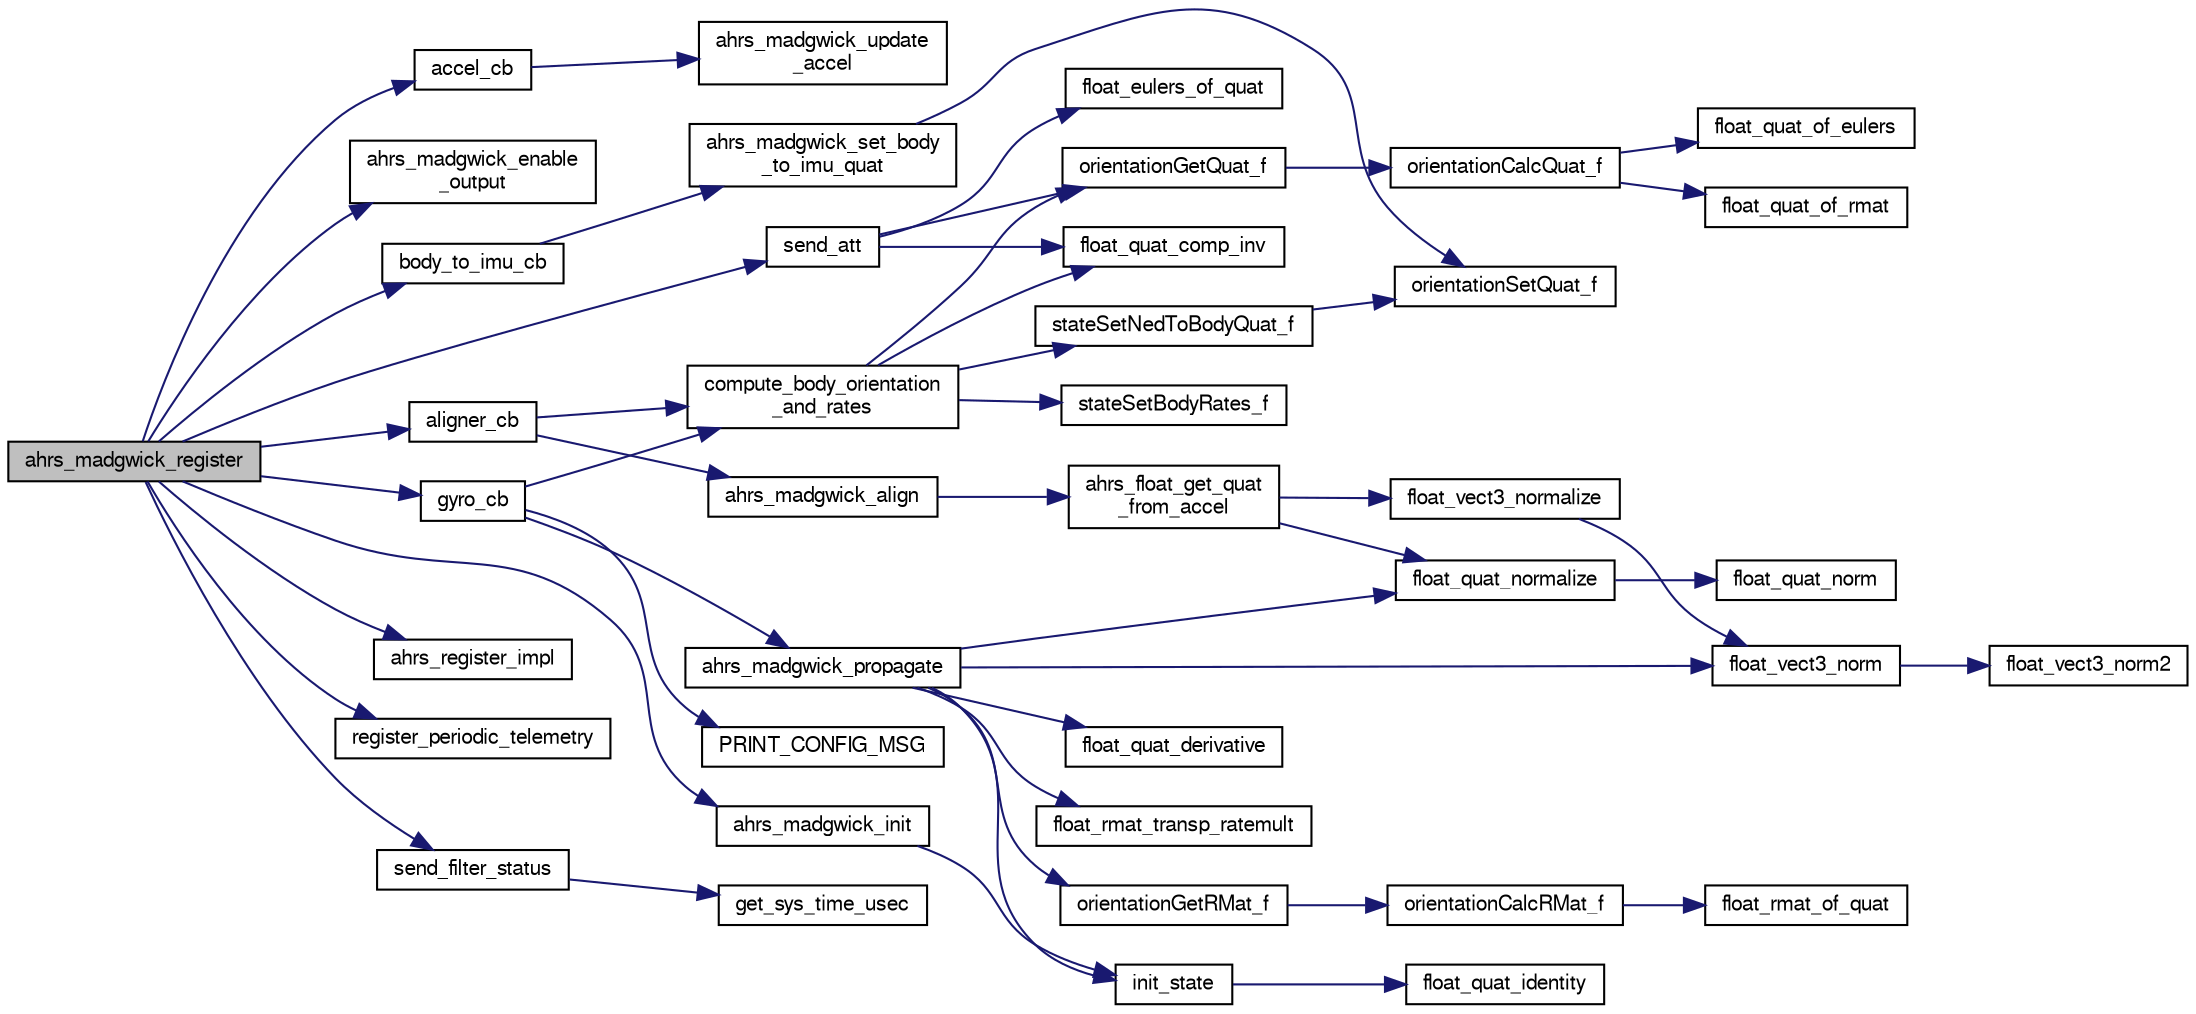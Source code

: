 digraph "ahrs_madgwick_register"
{
  edge [fontname="FreeSans",fontsize="10",labelfontname="FreeSans",labelfontsize="10"];
  node [fontname="FreeSans",fontsize="10",shape=record];
  rankdir="LR";
  Node1 [label="ahrs_madgwick_register",height=0.2,width=0.4,color="black", fillcolor="grey75", style="filled", fontcolor="black"];
  Node1 -> Node2 [color="midnightblue",fontsize="10",style="solid",fontname="FreeSans"];
  Node2 [label="accel_cb",height=0.2,width=0.4,color="black", fillcolor="white", style="filled",URL="$ahrs__madgwick__wrapper_8c.html#aacd6b1869f263f90a6f1fbe777a87793"];
  Node2 -> Node3 [color="midnightblue",fontsize="10",style="solid",fontname="FreeSans"];
  Node3 [label="ahrs_madgwick_update\l_accel",height=0.2,width=0.4,color="black", fillcolor="white", style="filled",URL="$ahrs__madgwick_8c.html#a6cffc31c9a5475cd6724c3a6039a78b0"];
  Node1 -> Node4 [color="midnightblue",fontsize="10",style="solid",fontname="FreeSans"];
  Node4 [label="ahrs_madgwick_enable\l_output",height=0.2,width=0.4,color="black", fillcolor="white", style="filled",URL="$ahrs__madgwick__wrapper_8c.html#aa04b7bbfc185c404c83818e2933d386c"];
  Node1 -> Node5 [color="midnightblue",fontsize="10",style="solid",fontname="FreeSans"];
  Node5 [label="ahrs_madgwick_init",height=0.2,width=0.4,color="black", fillcolor="white", style="filled",URL="$ahrs__madgwick_8c.html#af307f45bc538474d935eff416bdf24e3"];
  Node5 -> Node6 [color="midnightblue",fontsize="10",style="solid",fontname="FreeSans"];
  Node6 [label="init_state",height=0.2,width=0.4,color="black", fillcolor="white", style="filled",URL="$ahrs__madgwick_8c.html#ad83a81c0586755098baa52a61599a2b8"];
  Node6 -> Node7 [color="midnightblue",fontsize="10",style="solid",fontname="FreeSans"];
  Node7 [label="float_quat_identity",height=0.2,width=0.4,color="black", fillcolor="white", style="filled",URL="$group__math__algebra__float.html#ga0f036208343a764a0c1616264dbe31ca",tooltip="initialises a quaternion to identity "];
  Node1 -> Node8 [color="midnightblue",fontsize="10",style="solid",fontname="FreeSans"];
  Node8 [label="ahrs_register_impl",height=0.2,width=0.4,color="black", fillcolor="white", style="filled",URL="$ahrs_8c.html#a3d1e9af59a49b4a13e84adbb37d0efec",tooltip="Register an AHRS implementation. "];
  Node1 -> Node9 [color="midnightblue",fontsize="10",style="solid",fontname="FreeSans"];
  Node9 [label="aligner_cb",height=0.2,width=0.4,color="black", fillcolor="white", style="filled",URL="$ahrs__madgwick__wrapper_8c.html#abb508f672663ab1485eae5b9e1799f21"];
  Node9 -> Node10 [color="midnightblue",fontsize="10",style="solid",fontname="FreeSans"];
  Node10 [label="ahrs_madgwick_align",height=0.2,width=0.4,color="black", fillcolor="white", style="filled",URL="$ahrs__madgwick_8c.html#aad35ef1d8e209a830a0c77d488e56dcc"];
  Node10 -> Node11 [color="midnightblue",fontsize="10",style="solid",fontname="FreeSans"];
  Node11 [label="ahrs_float_get_quat\l_from_accel",height=0.2,width=0.4,color="black", fillcolor="white", style="filled",URL="$ahrs__float__utils_8h.html#ab9b9f47127bec250cb42814794dda184",tooltip="Compute a quaternion representing roll and pitch from an accelerometer measurement. "];
  Node11 -> Node12 [color="midnightblue",fontsize="10",style="solid",fontname="FreeSans"];
  Node12 [label="float_quat_normalize",height=0.2,width=0.4,color="black", fillcolor="white", style="filled",URL="$group__math__algebra__float.html#ga010393da7c94f197d0161a0071862041"];
  Node12 -> Node13 [color="midnightblue",fontsize="10",style="solid",fontname="FreeSans"];
  Node13 [label="float_quat_norm",height=0.2,width=0.4,color="black", fillcolor="white", style="filled",URL="$group__math__algebra__float.html#gaf58947a2590837aa85077d42d99fb112"];
  Node11 -> Node14 [color="midnightblue",fontsize="10",style="solid",fontname="FreeSans"];
  Node14 [label="float_vect3_normalize",height=0.2,width=0.4,color="black", fillcolor="white", style="filled",URL="$group__math__algebra__float.html#gaf08320455a290ed351f2a516473a89db",tooltip="normalize 3D vector in place "];
  Node14 -> Node15 [color="midnightblue",fontsize="10",style="solid",fontname="FreeSans"];
  Node15 [label="float_vect3_norm",height=0.2,width=0.4,color="black", fillcolor="white", style="filled",URL="$group__math__algebra__float.html#gad33d6e2c6bf00d660031e57fb3675666"];
  Node15 -> Node16 [color="midnightblue",fontsize="10",style="solid",fontname="FreeSans"];
  Node16 [label="float_vect3_norm2",height=0.2,width=0.4,color="black", fillcolor="white", style="filled",URL="$group__math__algebra__float.html#gaf0812637c58834d3baff5cd82fa220d2"];
  Node9 -> Node17 [color="midnightblue",fontsize="10",style="solid",fontname="FreeSans"];
  Node17 [label="compute_body_orientation\l_and_rates",height=0.2,width=0.4,color="black", fillcolor="white", style="filled",URL="$ahrs__madgwick__wrapper_8c.html#a2e90a05e5a4ca369d0308bb72e68171d",tooltip="Compute body orientation and rates from imu orientation and rates. "];
  Node17 -> Node18 [color="midnightblue",fontsize="10",style="solid",fontname="FreeSans"];
  Node18 [label="float_quat_comp_inv",height=0.2,width=0.4,color="black", fillcolor="white", style="filled",URL="$group__math__algebra__float.html#ga30fe06f92cef3aa377a52b95d641ed5a",tooltip="Composition (multiplication) of two quaternions. "];
  Node17 -> Node19 [color="midnightblue",fontsize="10",style="solid",fontname="FreeSans"];
  Node19 [label="orientationGetQuat_f",height=0.2,width=0.4,color="black", fillcolor="white", style="filled",URL="$group__math__orientation__representation.html#ga4bc38966bac43e1f55b2f042d8f2e411",tooltip="Get vehicle body attitude quaternion (float). "];
  Node19 -> Node20 [color="midnightblue",fontsize="10",style="solid",fontname="FreeSans"];
  Node20 [label="orientationCalcQuat_f",height=0.2,width=0.4,color="black", fillcolor="white", style="filled",URL="$group__math__orientation__representation.html#ga33edf7d5bd278bed617fb5aa88559dc2"];
  Node20 -> Node21 [color="midnightblue",fontsize="10",style="solid",fontname="FreeSans"];
  Node21 [label="float_quat_of_rmat",height=0.2,width=0.4,color="black", fillcolor="white", style="filled",URL="$group__math__algebra__float.html#ga29a7db3c967cea290d25b28b4d17f01f",tooltip="Quaternion from rotation matrix. "];
  Node20 -> Node22 [color="midnightblue",fontsize="10",style="solid",fontname="FreeSans"];
  Node22 [label="float_quat_of_eulers",height=0.2,width=0.4,color="black", fillcolor="white", style="filled",URL="$group__math__algebra__float.html#ga99c8f1ff70a5b638cf87ea816f1756a2",tooltip="quat of euler roation &#39;ZYX&#39; "];
  Node17 -> Node23 [color="midnightblue",fontsize="10",style="solid",fontname="FreeSans"];
  Node23 [label="stateSetBodyRates_f",height=0.2,width=0.4,color="black", fillcolor="white", style="filled",URL="$group__state__rate.html#ga81d506386a5e2842d7e37cb6e1dbf252",tooltip="Set vehicle body angular rate (float). "];
  Node17 -> Node24 [color="midnightblue",fontsize="10",style="solid",fontname="FreeSans"];
  Node24 [label="stateSetNedToBodyQuat_f",height=0.2,width=0.4,color="black", fillcolor="white", style="filled",URL="$group__state__attitude.html#ga08c015e6feca07c5c0976f1d2d28c31e",tooltip="Set vehicle body attitude from quaternion (float). "];
  Node24 -> Node25 [color="midnightblue",fontsize="10",style="solid",fontname="FreeSans"];
  Node25 [label="orientationSetQuat_f",height=0.2,width=0.4,color="black", fillcolor="white", style="filled",URL="$group__math__orientation__representation.html#ga35d21d17eb2d2ef8352f0aceb8ad7001",tooltip="Set vehicle body attitude from quaternion (float). "];
  Node1 -> Node26 [color="midnightblue",fontsize="10",style="solid",fontname="FreeSans"];
  Node26 [label="body_to_imu_cb",height=0.2,width=0.4,color="black", fillcolor="white", style="filled",URL="$ahrs__madgwick__wrapper_8c.html#ab5f6300c213088a4ea0598baafb5e736"];
  Node26 -> Node27 [color="midnightblue",fontsize="10",style="solid",fontname="FreeSans"];
  Node27 [label="ahrs_madgwick_set_body\l_to_imu_quat",height=0.2,width=0.4,color="black", fillcolor="white", style="filled",URL="$ahrs__madgwick_8c.html#a367be3a673bb3ae125af4de7aaf356e8"];
  Node27 -> Node25 [color="midnightblue",fontsize="10",style="solid",fontname="FreeSans"];
  Node1 -> Node28 [color="midnightblue",fontsize="10",style="solid",fontname="FreeSans"];
  Node28 [label="gyro_cb",height=0.2,width=0.4,color="black", fillcolor="white", style="filled",URL="$ahrs__madgwick__wrapper_8c.html#a47e1ea35fdb43af72537c6c9f38b889d",tooltip="Call ahrs_madgwick_propagate on new gyro measurements. "];
  Node28 -> Node29 [color="midnightblue",fontsize="10",style="solid",fontname="FreeSans"];
  Node29 [label="ahrs_madgwick_propagate",height=0.2,width=0.4,color="black", fillcolor="white", style="filled",URL="$ahrs__madgwick_8c.html#a1983ce3f538a01c2cb88609d5bcc33e2"];
  Node29 -> Node30 [color="midnightblue",fontsize="10",style="solid",fontname="FreeSans"];
  Node30 [label="float_quat_derivative",height=0.2,width=0.4,color="black", fillcolor="white", style="filled",URL="$group__math__algebra__float.html#gaf9863ba4e0718dd826af1bf1bf891aaa",tooltip="Quaternion derivative from rotational velocity. "];
  Node29 -> Node12 [color="midnightblue",fontsize="10",style="solid",fontname="FreeSans"];
  Node29 -> Node31 [color="midnightblue",fontsize="10",style="solid",fontname="FreeSans"];
  Node31 [label="float_rmat_transp_ratemult",height=0.2,width=0.4,color="black", fillcolor="white", style="filled",URL="$group__math__algebra__float.html#gaaf793c59eaba758a63cf467c377ea532",tooltip="rotate anglular rates by transposed rotation matrix. "];
  Node29 -> Node15 [color="midnightblue",fontsize="10",style="solid",fontname="FreeSans"];
  Node29 -> Node6 [color="midnightblue",fontsize="10",style="solid",fontname="FreeSans"];
  Node29 -> Node32 [color="midnightblue",fontsize="10",style="solid",fontname="FreeSans"];
  Node32 [label="orientationGetRMat_f",height=0.2,width=0.4,color="black", fillcolor="white", style="filled",URL="$group__math__orientation__representation.html#gadad1660d6ec48c67423b76622ce80b51",tooltip="Get vehicle body attitude rotation matrix (float). "];
  Node32 -> Node33 [color="midnightblue",fontsize="10",style="solid",fontname="FreeSans"];
  Node33 [label="orientationCalcRMat_f",height=0.2,width=0.4,color="black", fillcolor="white", style="filled",URL="$group__math__orientation__representation.html#ga3394d93b976378bb5c9ddea8d7960eeb"];
  Node33 -> Node34 [color="midnightblue",fontsize="10",style="solid",fontname="FreeSans"];
  Node34 [label="float_rmat_of_quat",height=0.2,width=0.4,color="black", fillcolor="white", style="filled",URL="$group__math__algebra__float.html#ga4f32e245bb37ef9fdf43872080f63fbc"];
  Node28 -> Node17 [color="midnightblue",fontsize="10",style="solid",fontname="FreeSans"];
  Node28 -> Node35 [color="midnightblue",fontsize="10",style="solid",fontname="FreeSans"];
  Node35 [label="PRINT_CONFIG_MSG",height=0.2,width=0.4,color="black", fillcolor="white", style="filled",URL="$ins__vectornav_8c.html#aa01d3425df2eb0f33ced38c9d8fa8f05"];
  Node1 -> Node36 [color="midnightblue",fontsize="10",style="solid",fontname="FreeSans"];
  Node36 [label="register_periodic_telemetry",height=0.2,width=0.4,color="black", fillcolor="white", style="filled",URL="$telemetry_8c.html#a8b8cf43739f06c54d16370c141b541a0",tooltip="Register a telemetry callback function. "];
  Node1 -> Node37 [color="midnightblue",fontsize="10",style="solid",fontname="FreeSans"];
  Node37 [label="send_att",height=0.2,width=0.4,color="black", fillcolor="white", style="filled",URL="$ahrs__madgwick__wrapper_8c.html#ae9244e1c3c685a32cc7ac97134ea6f6d"];
  Node37 -> Node38 [color="midnightblue",fontsize="10",style="solid",fontname="FreeSans"];
  Node38 [label="float_eulers_of_quat",height=0.2,width=0.4,color="black", fillcolor="white", style="filled",URL="$group__math__algebra__float.html#gacd48accfe6eaac320b0d651d894e1db8",tooltip="euler rotation &#39;ZYX&#39; "];
  Node37 -> Node18 [color="midnightblue",fontsize="10",style="solid",fontname="FreeSans"];
  Node37 -> Node19 [color="midnightblue",fontsize="10",style="solid",fontname="FreeSans"];
  Node1 -> Node39 [color="midnightblue",fontsize="10",style="solid",fontname="FreeSans"];
  Node39 [label="send_filter_status",height=0.2,width=0.4,color="black", fillcolor="white", style="filled",URL="$ahrs__madgwick__wrapper_8c.html#a85585514fc863f0407a3f5e85ad9d398"];
  Node39 -> Node40 [color="midnightblue",fontsize="10",style="solid",fontname="FreeSans"];
  Node40 [label="get_sys_time_usec",height=0.2,width=0.4,color="black", fillcolor="white", style="filled",URL="$chibios_2mcu__periph_2sys__time__arch_8c.html#a7ddfef1f78a56c6b4c4c536b5d670bfb",tooltip="Get the time in microseconds since startup. "];
}
